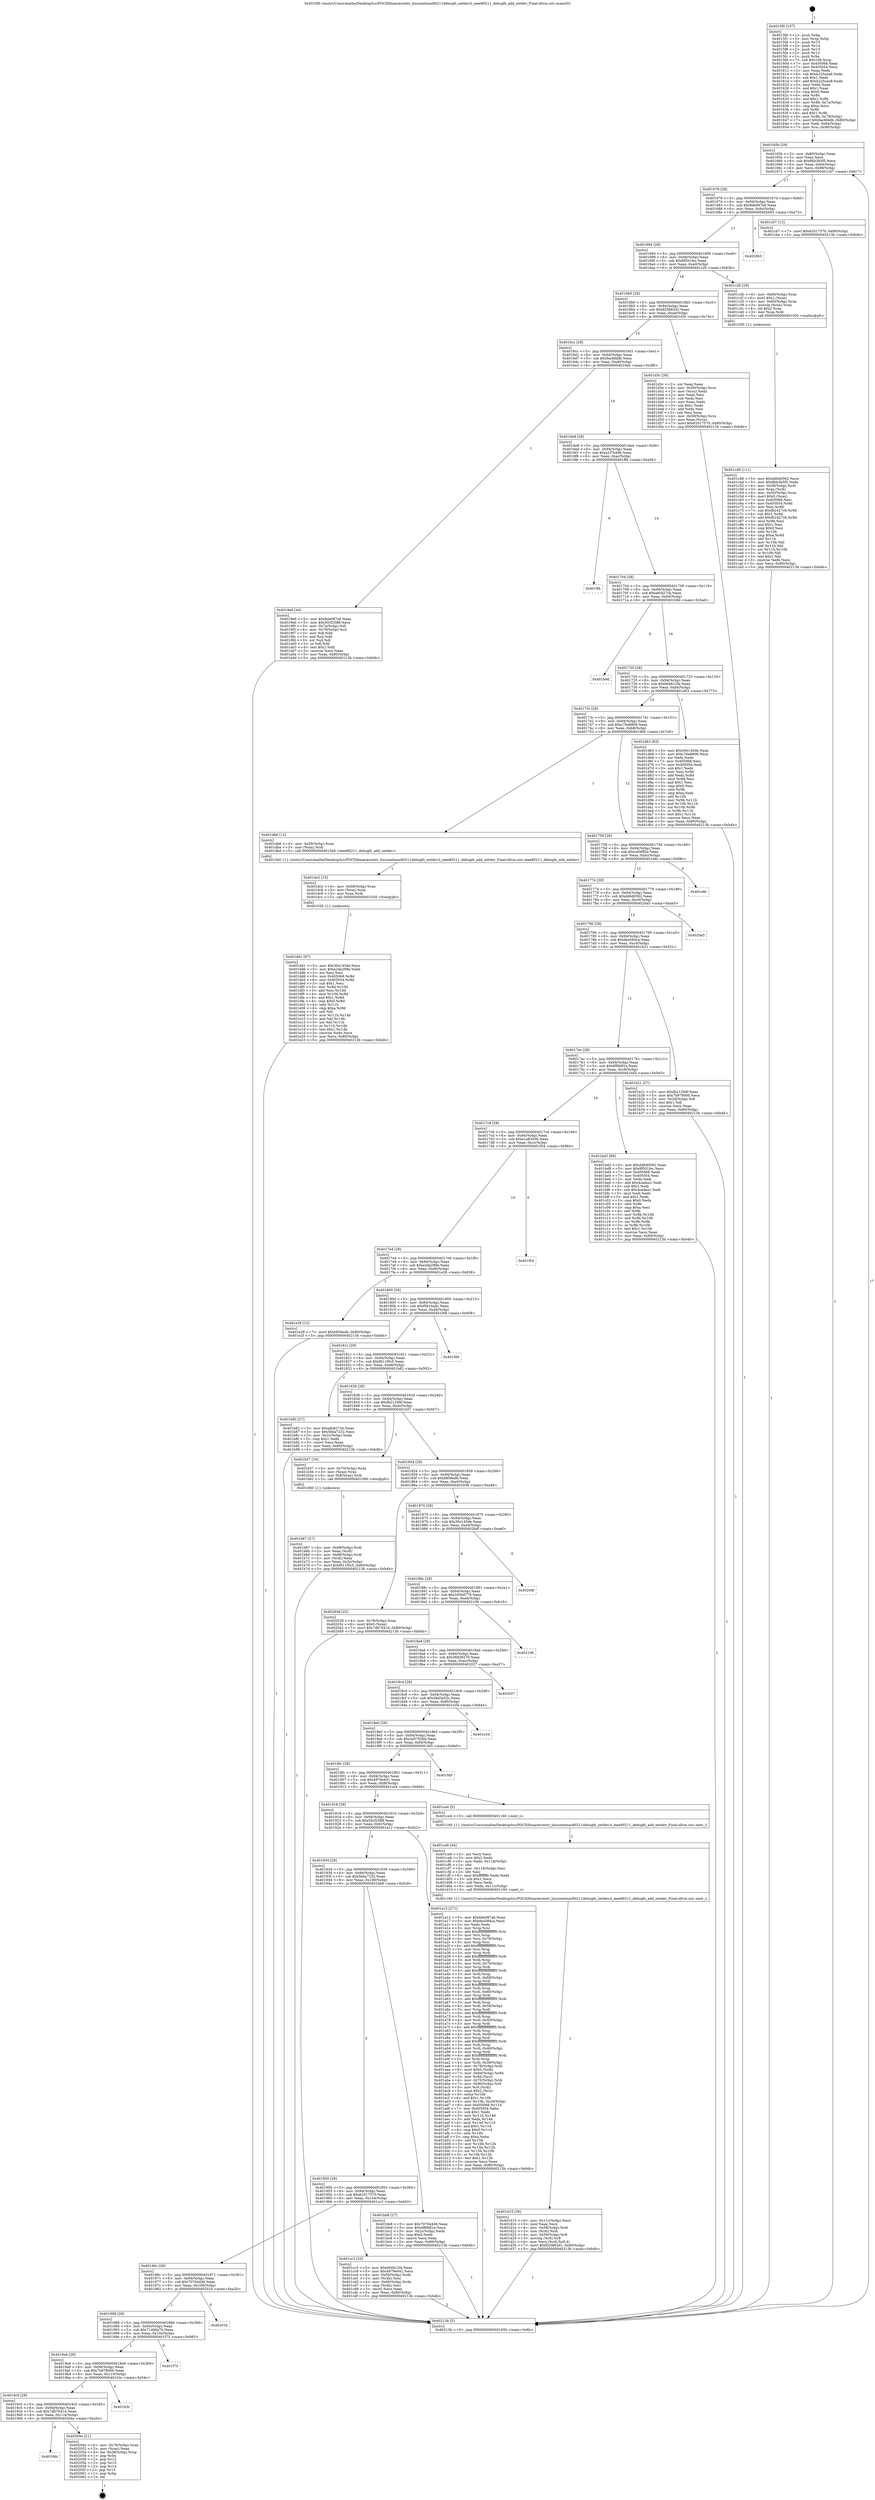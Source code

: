 digraph "0x4015f0" {
  label = "0x4015f0 (/mnt/c/Users/mathe/Desktop/tcc/POCII/binaries/extr_linuxnetmac80211debugfs_netdev.h_ieee80211_debugfs_add_netdev_Final-ollvm.out::main(0))"
  labelloc = "t"
  node[shape=record]

  Entry [label="",width=0.3,height=0.3,shape=circle,fillcolor=black,style=filled]
  "0x40165b" [label="{
     0x40165b [29]\l
     | [instrs]\l
     &nbsp;&nbsp;0x40165b \<+3\>: mov -0x80(%rbp),%eax\l
     &nbsp;&nbsp;0x40165e \<+2\>: mov %eax,%ecx\l
     &nbsp;&nbsp;0x401660 \<+6\>: sub $0x8bb3b5f5,%ecx\l
     &nbsp;&nbsp;0x401666 \<+6\>: mov %eax,-0x94(%rbp)\l
     &nbsp;&nbsp;0x40166c \<+6\>: mov %ecx,-0x98(%rbp)\l
     &nbsp;&nbsp;0x401672 \<+6\>: je 0000000000401cb7 \<main+0x6c7\>\l
  }"]
  "0x401cb7" [label="{
     0x401cb7 [12]\l
     | [instrs]\l
     &nbsp;&nbsp;0x401cb7 \<+7\>: movl $0x62017570,-0x80(%rbp)\l
     &nbsp;&nbsp;0x401cbe \<+5\>: jmp 000000000040213b \<main+0xb4b\>\l
  }"]
  "0x401678" [label="{
     0x401678 [28]\l
     | [instrs]\l
     &nbsp;&nbsp;0x401678 \<+5\>: jmp 000000000040167d \<main+0x8d\>\l
     &nbsp;&nbsp;0x40167d \<+6\>: mov -0x94(%rbp),%eax\l
     &nbsp;&nbsp;0x401683 \<+5\>: sub $0x8de087a6,%eax\l
     &nbsp;&nbsp;0x401688 \<+6\>: mov %eax,-0x9c(%rbp)\l
     &nbsp;&nbsp;0x40168e \<+6\>: je 0000000000402063 \<main+0xa73\>\l
  }"]
  Exit [label="",width=0.3,height=0.3,shape=circle,fillcolor=black,style=filled,peripheries=2]
  "0x402063" [label="{
     0x402063\l
  }", style=dashed]
  "0x401694" [label="{
     0x401694 [28]\l
     | [instrs]\l
     &nbsp;&nbsp;0x401694 \<+5\>: jmp 0000000000401699 \<main+0xa9\>\l
     &nbsp;&nbsp;0x401699 \<+6\>: mov -0x94(%rbp),%eax\l
     &nbsp;&nbsp;0x40169f \<+5\>: sub $0x8f501fec,%eax\l
     &nbsp;&nbsp;0x4016a4 \<+6\>: mov %eax,-0xa0(%rbp)\l
     &nbsp;&nbsp;0x4016aa \<+6\>: je 0000000000401c2b \<main+0x63b\>\l
  }"]
  "0x4019dc" [label="{
     0x4019dc\l
  }", style=dashed]
  "0x401c2b" [label="{
     0x401c2b [29]\l
     | [instrs]\l
     &nbsp;&nbsp;0x401c2b \<+4\>: mov -0x60(%rbp),%rax\l
     &nbsp;&nbsp;0x401c2f \<+6\>: movl $0x1,(%rax)\l
     &nbsp;&nbsp;0x401c35 \<+4\>: mov -0x60(%rbp),%rax\l
     &nbsp;&nbsp;0x401c39 \<+3\>: movslq (%rax),%rax\l
     &nbsp;&nbsp;0x401c3c \<+4\>: shl $0x2,%rax\l
     &nbsp;&nbsp;0x401c40 \<+3\>: mov %rax,%rdi\l
     &nbsp;&nbsp;0x401c43 \<+5\>: call 0000000000401050 \<malloc@plt\>\l
     | [calls]\l
     &nbsp;&nbsp;0x401050 \{1\} (unknown)\l
  }"]
  "0x4016b0" [label="{
     0x4016b0 [28]\l
     | [instrs]\l
     &nbsp;&nbsp;0x4016b0 \<+5\>: jmp 00000000004016b5 \<main+0xc5\>\l
     &nbsp;&nbsp;0x4016b5 \<+6\>: mov -0x94(%rbp),%eax\l
     &nbsp;&nbsp;0x4016bb \<+5\>: sub $0x925862d1,%eax\l
     &nbsp;&nbsp;0x4016c0 \<+6\>: mov %eax,-0xa4(%rbp)\l
     &nbsp;&nbsp;0x4016c6 \<+6\>: je 0000000000401d3c \<main+0x74c\>\l
  }"]
  "0x40204e" [label="{
     0x40204e [21]\l
     | [instrs]\l
     &nbsp;&nbsp;0x40204e \<+4\>: mov -0x78(%rbp),%rax\l
     &nbsp;&nbsp;0x402052 \<+2\>: mov (%rax),%eax\l
     &nbsp;&nbsp;0x402054 \<+4\>: lea -0x28(%rbp),%rsp\l
     &nbsp;&nbsp;0x402058 \<+1\>: pop %rbx\l
     &nbsp;&nbsp;0x402059 \<+2\>: pop %r12\l
     &nbsp;&nbsp;0x40205b \<+2\>: pop %r13\l
     &nbsp;&nbsp;0x40205d \<+2\>: pop %r14\l
     &nbsp;&nbsp;0x40205f \<+2\>: pop %r15\l
     &nbsp;&nbsp;0x402061 \<+1\>: pop %rbp\l
     &nbsp;&nbsp;0x402062 \<+1\>: ret\l
  }"]
  "0x401d3c" [label="{
     0x401d3c [39]\l
     | [instrs]\l
     &nbsp;&nbsp;0x401d3c \<+2\>: xor %eax,%eax\l
     &nbsp;&nbsp;0x401d3e \<+4\>: mov -0x50(%rbp),%rcx\l
     &nbsp;&nbsp;0x401d42 \<+2\>: mov (%rcx),%edx\l
     &nbsp;&nbsp;0x401d44 \<+2\>: mov %eax,%esi\l
     &nbsp;&nbsp;0x401d46 \<+2\>: sub %edx,%esi\l
     &nbsp;&nbsp;0x401d48 \<+2\>: mov %eax,%edx\l
     &nbsp;&nbsp;0x401d4a \<+3\>: sub $0x1,%edx\l
     &nbsp;&nbsp;0x401d4d \<+2\>: add %edx,%esi\l
     &nbsp;&nbsp;0x401d4f \<+2\>: sub %esi,%eax\l
     &nbsp;&nbsp;0x401d51 \<+4\>: mov -0x50(%rbp),%rcx\l
     &nbsp;&nbsp;0x401d55 \<+2\>: mov %eax,(%rcx)\l
     &nbsp;&nbsp;0x401d57 \<+7\>: movl $0x62017570,-0x80(%rbp)\l
     &nbsp;&nbsp;0x401d5e \<+5\>: jmp 000000000040213b \<main+0xb4b\>\l
  }"]
  "0x4016cc" [label="{
     0x4016cc [28]\l
     | [instrs]\l
     &nbsp;&nbsp;0x4016cc \<+5\>: jmp 00000000004016d1 \<main+0xe1\>\l
     &nbsp;&nbsp;0x4016d1 \<+6\>: mov -0x94(%rbp),%eax\l
     &nbsp;&nbsp;0x4016d7 \<+5\>: sub $0x9ac6fddb,%eax\l
     &nbsp;&nbsp;0x4016dc \<+6\>: mov %eax,-0xa8(%rbp)\l
     &nbsp;&nbsp;0x4016e2 \<+6\>: je 00000000004019e6 \<main+0x3f6\>\l
  }"]
  "0x4019c0" [label="{
     0x4019c0 [28]\l
     | [instrs]\l
     &nbsp;&nbsp;0x4019c0 \<+5\>: jmp 00000000004019c5 \<main+0x3d5\>\l
     &nbsp;&nbsp;0x4019c5 \<+6\>: mov -0x94(%rbp),%eax\l
     &nbsp;&nbsp;0x4019cb \<+5\>: sub $0x7db7041d,%eax\l
     &nbsp;&nbsp;0x4019d0 \<+6\>: mov %eax,-0x114(%rbp)\l
     &nbsp;&nbsp;0x4019d6 \<+6\>: je 000000000040204e \<main+0xa5e\>\l
  }"]
  "0x4019e6" [label="{
     0x4019e6 [44]\l
     | [instrs]\l
     &nbsp;&nbsp;0x4019e6 \<+5\>: mov $0x8de087a6,%eax\l
     &nbsp;&nbsp;0x4019eb \<+5\>: mov $0x50cf2588,%ecx\l
     &nbsp;&nbsp;0x4019f0 \<+3\>: mov -0x7a(%rbp),%dl\l
     &nbsp;&nbsp;0x4019f3 \<+4\>: mov -0x79(%rbp),%sil\l
     &nbsp;&nbsp;0x4019f7 \<+3\>: mov %dl,%dil\l
     &nbsp;&nbsp;0x4019fa \<+3\>: and %sil,%dil\l
     &nbsp;&nbsp;0x4019fd \<+3\>: xor %sil,%dl\l
     &nbsp;&nbsp;0x401a00 \<+3\>: or %dl,%dil\l
     &nbsp;&nbsp;0x401a03 \<+4\>: test $0x1,%dil\l
     &nbsp;&nbsp;0x401a07 \<+3\>: cmovne %ecx,%eax\l
     &nbsp;&nbsp;0x401a0a \<+3\>: mov %eax,-0x80(%rbp)\l
     &nbsp;&nbsp;0x401a0d \<+5\>: jmp 000000000040213b \<main+0xb4b\>\l
  }"]
  "0x4016e8" [label="{
     0x4016e8 [28]\l
     | [instrs]\l
     &nbsp;&nbsp;0x4016e8 \<+5\>: jmp 00000000004016ed \<main+0xfd\>\l
     &nbsp;&nbsp;0x4016ed \<+6\>: mov -0x94(%rbp),%eax\l
     &nbsp;&nbsp;0x4016f3 \<+5\>: sub $0xa1f7b49b,%eax\l
     &nbsp;&nbsp;0x4016f8 \<+6\>: mov %eax,-0xac(%rbp)\l
     &nbsp;&nbsp;0x4016fe \<+6\>: je 0000000000401ff4 \<main+0xa04\>\l
  }"]
  "0x40213b" [label="{
     0x40213b [5]\l
     | [instrs]\l
     &nbsp;&nbsp;0x40213b \<+5\>: jmp 000000000040165b \<main+0x6b\>\l
  }"]
  "0x4015f0" [label="{
     0x4015f0 [107]\l
     | [instrs]\l
     &nbsp;&nbsp;0x4015f0 \<+1\>: push %rbp\l
     &nbsp;&nbsp;0x4015f1 \<+3\>: mov %rsp,%rbp\l
     &nbsp;&nbsp;0x4015f4 \<+2\>: push %r15\l
     &nbsp;&nbsp;0x4015f6 \<+2\>: push %r14\l
     &nbsp;&nbsp;0x4015f8 \<+2\>: push %r13\l
     &nbsp;&nbsp;0x4015fa \<+2\>: push %r12\l
     &nbsp;&nbsp;0x4015fc \<+1\>: push %rbx\l
     &nbsp;&nbsp;0x4015fd \<+7\>: sub $0x108,%rsp\l
     &nbsp;&nbsp;0x401604 \<+7\>: mov 0x405068,%eax\l
     &nbsp;&nbsp;0x40160b \<+7\>: mov 0x405054,%ecx\l
     &nbsp;&nbsp;0x401612 \<+2\>: mov %eax,%edx\l
     &nbsp;&nbsp;0x401614 \<+6\>: sub $0xb225cea9,%edx\l
     &nbsp;&nbsp;0x40161a \<+3\>: sub $0x1,%edx\l
     &nbsp;&nbsp;0x40161d \<+6\>: add $0xb225cea9,%edx\l
     &nbsp;&nbsp;0x401623 \<+3\>: imul %edx,%eax\l
     &nbsp;&nbsp;0x401626 \<+3\>: and $0x1,%eax\l
     &nbsp;&nbsp;0x401629 \<+3\>: cmp $0x0,%eax\l
     &nbsp;&nbsp;0x40162c \<+4\>: sete %r8b\l
     &nbsp;&nbsp;0x401630 \<+4\>: and $0x1,%r8b\l
     &nbsp;&nbsp;0x401634 \<+4\>: mov %r8b,-0x7a(%rbp)\l
     &nbsp;&nbsp;0x401638 \<+3\>: cmp $0xa,%ecx\l
     &nbsp;&nbsp;0x40163b \<+4\>: setl %r8b\l
     &nbsp;&nbsp;0x40163f \<+4\>: and $0x1,%r8b\l
     &nbsp;&nbsp;0x401643 \<+4\>: mov %r8b,-0x79(%rbp)\l
     &nbsp;&nbsp;0x401647 \<+7\>: movl $0x9ac6fddb,-0x80(%rbp)\l
     &nbsp;&nbsp;0x40164e \<+6\>: mov %edi,-0x84(%rbp)\l
     &nbsp;&nbsp;0x401654 \<+7\>: mov %rsi,-0x90(%rbp)\l
  }"]
  "0x401b3c" [label="{
     0x401b3c\l
  }", style=dashed]
  "0x401ff4" [label="{
     0x401ff4\l
  }", style=dashed]
  "0x401704" [label="{
     0x401704 [28]\l
     | [instrs]\l
     &nbsp;&nbsp;0x401704 \<+5\>: jmp 0000000000401709 \<main+0x119\>\l
     &nbsp;&nbsp;0x401709 \<+6\>: mov -0x94(%rbp),%eax\l
     &nbsp;&nbsp;0x40170f \<+5\>: sub $0xa8cb27cb,%eax\l
     &nbsp;&nbsp;0x401714 \<+6\>: mov %eax,-0xb0(%rbp)\l
     &nbsp;&nbsp;0x40171a \<+6\>: je 0000000000401b9d \<main+0x5ad\>\l
  }"]
  "0x4019a4" [label="{
     0x4019a4 [28]\l
     | [instrs]\l
     &nbsp;&nbsp;0x4019a4 \<+5\>: jmp 00000000004019a9 \<main+0x3b9\>\l
     &nbsp;&nbsp;0x4019a9 \<+6\>: mov -0x94(%rbp),%eax\l
     &nbsp;&nbsp;0x4019af \<+5\>: sub $0x7b978000,%eax\l
     &nbsp;&nbsp;0x4019b4 \<+6\>: mov %eax,-0x110(%rbp)\l
     &nbsp;&nbsp;0x4019ba \<+6\>: je 0000000000401b3c \<main+0x54c\>\l
  }"]
  "0x401b9d" [label="{
     0x401b9d\l
  }", style=dashed]
  "0x401720" [label="{
     0x401720 [28]\l
     | [instrs]\l
     &nbsp;&nbsp;0x401720 \<+5\>: jmp 0000000000401725 \<main+0x135\>\l
     &nbsp;&nbsp;0x401725 \<+6\>: mov -0x94(%rbp),%eax\l
     &nbsp;&nbsp;0x40172b \<+5\>: sub $0xb64b12fa,%eax\l
     &nbsp;&nbsp;0x401730 \<+6\>: mov %eax,-0xb4(%rbp)\l
     &nbsp;&nbsp;0x401736 \<+6\>: je 0000000000401d63 \<main+0x773\>\l
  }"]
  "0x401f75" [label="{
     0x401f75\l
  }", style=dashed]
  "0x401d63" [label="{
     0x401d63 [83]\l
     | [instrs]\l
     &nbsp;&nbsp;0x401d63 \<+5\>: mov $0x30e145de,%eax\l
     &nbsp;&nbsp;0x401d68 \<+5\>: mov $0xc76a8806,%ecx\l
     &nbsp;&nbsp;0x401d6d \<+2\>: xor %edx,%edx\l
     &nbsp;&nbsp;0x401d6f \<+7\>: mov 0x405068,%esi\l
     &nbsp;&nbsp;0x401d76 \<+7\>: mov 0x405054,%edi\l
     &nbsp;&nbsp;0x401d7d \<+3\>: sub $0x1,%edx\l
     &nbsp;&nbsp;0x401d80 \<+3\>: mov %esi,%r8d\l
     &nbsp;&nbsp;0x401d83 \<+3\>: add %edx,%r8d\l
     &nbsp;&nbsp;0x401d86 \<+4\>: imul %r8d,%esi\l
     &nbsp;&nbsp;0x401d8a \<+3\>: and $0x1,%esi\l
     &nbsp;&nbsp;0x401d8d \<+3\>: cmp $0x0,%esi\l
     &nbsp;&nbsp;0x401d90 \<+4\>: sete %r9b\l
     &nbsp;&nbsp;0x401d94 \<+3\>: cmp $0xa,%edi\l
     &nbsp;&nbsp;0x401d97 \<+4\>: setl %r10b\l
     &nbsp;&nbsp;0x401d9b \<+3\>: mov %r9b,%r11b\l
     &nbsp;&nbsp;0x401d9e \<+3\>: and %r10b,%r11b\l
     &nbsp;&nbsp;0x401da1 \<+3\>: xor %r10b,%r9b\l
     &nbsp;&nbsp;0x401da4 \<+3\>: or %r9b,%r11b\l
     &nbsp;&nbsp;0x401da7 \<+4\>: test $0x1,%r11b\l
     &nbsp;&nbsp;0x401dab \<+3\>: cmovne %ecx,%eax\l
     &nbsp;&nbsp;0x401dae \<+3\>: mov %eax,-0x80(%rbp)\l
     &nbsp;&nbsp;0x401db1 \<+5\>: jmp 000000000040213b \<main+0xb4b\>\l
  }"]
  "0x40173c" [label="{
     0x40173c [28]\l
     | [instrs]\l
     &nbsp;&nbsp;0x40173c \<+5\>: jmp 0000000000401741 \<main+0x151\>\l
     &nbsp;&nbsp;0x401741 \<+6\>: mov -0x94(%rbp),%eax\l
     &nbsp;&nbsp;0x401747 \<+5\>: sub $0xc76a8806,%eax\l
     &nbsp;&nbsp;0x40174c \<+6\>: mov %eax,-0xb8(%rbp)\l
     &nbsp;&nbsp;0x401752 \<+6\>: je 0000000000401db6 \<main+0x7c6\>\l
  }"]
  "0x401988" [label="{
     0x401988 [28]\l
     | [instrs]\l
     &nbsp;&nbsp;0x401988 \<+5\>: jmp 000000000040198d \<main+0x39d\>\l
     &nbsp;&nbsp;0x40198d \<+6\>: mov -0x94(%rbp),%eax\l
     &nbsp;&nbsp;0x401993 \<+5\>: sub $0x71490a7b,%eax\l
     &nbsp;&nbsp;0x401998 \<+6\>: mov %eax,-0x10c(%rbp)\l
     &nbsp;&nbsp;0x40199e \<+6\>: je 0000000000401f75 \<main+0x985\>\l
  }"]
  "0x401db6" [label="{
     0x401db6 [12]\l
     | [instrs]\l
     &nbsp;&nbsp;0x401db6 \<+4\>: mov -0x58(%rbp),%rax\l
     &nbsp;&nbsp;0x401dba \<+3\>: mov (%rax),%rdi\l
     &nbsp;&nbsp;0x401dbd \<+5\>: call 00000000004015e0 \<ieee80211_debugfs_add_netdev\>\l
     | [calls]\l
     &nbsp;&nbsp;0x4015e0 \{1\} (/mnt/c/Users/mathe/Desktop/tcc/POCII/binaries/extr_linuxnetmac80211debugfs_netdev.h_ieee80211_debugfs_add_netdev_Final-ollvm.out::ieee80211_debugfs_add_netdev)\l
  }"]
  "0x401758" [label="{
     0x401758 [28]\l
     | [instrs]\l
     &nbsp;&nbsp;0x401758 \<+5\>: jmp 000000000040175d \<main+0x16d\>\l
     &nbsp;&nbsp;0x40175d \<+6\>: mov -0x94(%rbp),%eax\l
     &nbsp;&nbsp;0x401763 \<+5\>: sub $0xce56ff2e,%eax\l
     &nbsp;&nbsp;0x401768 \<+6\>: mov %eax,-0xbc(%rbp)\l
     &nbsp;&nbsp;0x40176e \<+6\>: je 0000000000401e8c \<main+0x89c\>\l
  }"]
  "0x40201b" [label="{
     0x40201b\l
  }", style=dashed]
  "0x401e8c" [label="{
     0x401e8c\l
  }", style=dashed]
  "0x401774" [label="{
     0x401774 [28]\l
     | [instrs]\l
     &nbsp;&nbsp;0x401774 \<+5\>: jmp 0000000000401779 \<main+0x189\>\l
     &nbsp;&nbsp;0x401779 \<+6\>: mov -0x94(%rbp),%eax\l
     &nbsp;&nbsp;0x40177f \<+5\>: sub $0xdd6d0562,%eax\l
     &nbsp;&nbsp;0x401784 \<+6\>: mov %eax,-0xc0(%rbp)\l
     &nbsp;&nbsp;0x40178a \<+6\>: je 00000000004020a5 \<main+0xab5\>\l
  }"]
  "0x401dd1" [label="{
     0x401dd1 [87]\l
     | [instrs]\l
     &nbsp;&nbsp;0x401dd1 \<+5\>: mov $0x30e145de,%ecx\l
     &nbsp;&nbsp;0x401dd6 \<+5\>: mov $0xe2da299e,%edx\l
     &nbsp;&nbsp;0x401ddb \<+2\>: xor %esi,%esi\l
     &nbsp;&nbsp;0x401ddd \<+8\>: mov 0x405068,%r8d\l
     &nbsp;&nbsp;0x401de5 \<+8\>: mov 0x405054,%r9d\l
     &nbsp;&nbsp;0x401ded \<+3\>: sub $0x1,%esi\l
     &nbsp;&nbsp;0x401df0 \<+3\>: mov %r8d,%r10d\l
     &nbsp;&nbsp;0x401df3 \<+3\>: add %esi,%r10d\l
     &nbsp;&nbsp;0x401df6 \<+4\>: imul %r10d,%r8d\l
     &nbsp;&nbsp;0x401dfa \<+4\>: and $0x1,%r8d\l
     &nbsp;&nbsp;0x401dfe \<+4\>: cmp $0x0,%r8d\l
     &nbsp;&nbsp;0x401e02 \<+4\>: sete %r11b\l
     &nbsp;&nbsp;0x401e06 \<+4\>: cmp $0xa,%r9d\l
     &nbsp;&nbsp;0x401e0a \<+3\>: setl %bl\l
     &nbsp;&nbsp;0x401e0d \<+3\>: mov %r11b,%r14b\l
     &nbsp;&nbsp;0x401e10 \<+3\>: and %bl,%r14b\l
     &nbsp;&nbsp;0x401e13 \<+3\>: xor %bl,%r11b\l
     &nbsp;&nbsp;0x401e16 \<+3\>: or %r11b,%r14b\l
     &nbsp;&nbsp;0x401e19 \<+4\>: test $0x1,%r14b\l
     &nbsp;&nbsp;0x401e1d \<+3\>: cmovne %edx,%ecx\l
     &nbsp;&nbsp;0x401e20 \<+3\>: mov %ecx,-0x80(%rbp)\l
     &nbsp;&nbsp;0x401e23 \<+5\>: jmp 000000000040213b \<main+0xb4b\>\l
  }"]
  "0x4020a5" [label="{
     0x4020a5\l
  }", style=dashed]
  "0x401790" [label="{
     0x401790 [28]\l
     | [instrs]\l
     &nbsp;&nbsp;0x401790 \<+5\>: jmp 0000000000401795 \<main+0x1a5\>\l
     &nbsp;&nbsp;0x401795 \<+6\>: mov -0x94(%rbp),%eax\l
     &nbsp;&nbsp;0x40179b \<+5\>: sub $0xdea584ca,%eax\l
     &nbsp;&nbsp;0x4017a0 \<+6\>: mov %eax,-0xc4(%rbp)\l
     &nbsp;&nbsp;0x4017a6 \<+6\>: je 0000000000401b21 \<main+0x531\>\l
  }"]
  "0x401dc2" [label="{
     0x401dc2 [15]\l
     | [instrs]\l
     &nbsp;&nbsp;0x401dc2 \<+4\>: mov -0x58(%rbp),%rax\l
     &nbsp;&nbsp;0x401dc6 \<+3\>: mov (%rax),%rax\l
     &nbsp;&nbsp;0x401dc9 \<+3\>: mov %rax,%rdi\l
     &nbsp;&nbsp;0x401dcc \<+5\>: call 0000000000401030 \<free@plt\>\l
     | [calls]\l
     &nbsp;&nbsp;0x401030 \{1\} (unknown)\l
  }"]
  "0x401b21" [label="{
     0x401b21 [27]\l
     | [instrs]\l
     &nbsp;&nbsp;0x401b21 \<+5\>: mov $0xfb21294f,%eax\l
     &nbsp;&nbsp;0x401b26 \<+5\>: mov $0x7b978000,%ecx\l
     &nbsp;&nbsp;0x401b2b \<+3\>: mov -0x2d(%rbp),%dl\l
     &nbsp;&nbsp;0x401b2e \<+3\>: test $0x1,%dl\l
     &nbsp;&nbsp;0x401b31 \<+3\>: cmovne %ecx,%eax\l
     &nbsp;&nbsp;0x401b34 \<+3\>: mov %eax,-0x80(%rbp)\l
     &nbsp;&nbsp;0x401b37 \<+5\>: jmp 000000000040213b \<main+0xb4b\>\l
  }"]
  "0x4017ac" [label="{
     0x4017ac [28]\l
     | [instrs]\l
     &nbsp;&nbsp;0x4017ac \<+5\>: jmp 00000000004017b1 \<main+0x1c1\>\l
     &nbsp;&nbsp;0x4017b1 \<+6\>: mov -0x94(%rbp),%eax\l
     &nbsp;&nbsp;0x4017b7 \<+5\>: sub $0xdf89df1e,%eax\l
     &nbsp;&nbsp;0x4017bc \<+6\>: mov %eax,-0xc8(%rbp)\l
     &nbsp;&nbsp;0x4017c2 \<+6\>: je 0000000000401bd3 \<main+0x5e3\>\l
  }"]
  "0x401d15" [label="{
     0x401d15 [39]\l
     | [instrs]\l
     &nbsp;&nbsp;0x401d15 \<+6\>: mov -0x11c(%rbp),%ecx\l
     &nbsp;&nbsp;0x401d1b \<+3\>: imul %eax,%ecx\l
     &nbsp;&nbsp;0x401d1e \<+4\>: mov -0x58(%rbp),%rdi\l
     &nbsp;&nbsp;0x401d22 \<+3\>: mov (%rdi),%rdi\l
     &nbsp;&nbsp;0x401d25 \<+4\>: mov -0x50(%rbp),%r8\l
     &nbsp;&nbsp;0x401d29 \<+3\>: movslq (%r8),%r8\l
     &nbsp;&nbsp;0x401d2c \<+4\>: mov %ecx,(%rdi,%r8,4)\l
     &nbsp;&nbsp;0x401d30 \<+7\>: movl $0x925862d1,-0x80(%rbp)\l
     &nbsp;&nbsp;0x401d37 \<+5\>: jmp 000000000040213b \<main+0xb4b\>\l
  }"]
  "0x401bd3" [label="{
     0x401bd3 [88]\l
     | [instrs]\l
     &nbsp;&nbsp;0x401bd3 \<+5\>: mov $0xdd6d0562,%eax\l
     &nbsp;&nbsp;0x401bd8 \<+5\>: mov $0x8f501fec,%ecx\l
     &nbsp;&nbsp;0x401bdd \<+7\>: mov 0x405068,%edx\l
     &nbsp;&nbsp;0x401be4 \<+7\>: mov 0x405054,%esi\l
     &nbsp;&nbsp;0x401beb \<+2\>: mov %edx,%edi\l
     &nbsp;&nbsp;0x401bed \<+6\>: add $0x4cadea1,%edi\l
     &nbsp;&nbsp;0x401bf3 \<+3\>: sub $0x1,%edi\l
     &nbsp;&nbsp;0x401bf6 \<+6\>: sub $0x4cadea1,%edi\l
     &nbsp;&nbsp;0x401bfc \<+3\>: imul %edi,%edx\l
     &nbsp;&nbsp;0x401bff \<+3\>: and $0x1,%edx\l
     &nbsp;&nbsp;0x401c02 \<+3\>: cmp $0x0,%edx\l
     &nbsp;&nbsp;0x401c05 \<+4\>: sete %r8b\l
     &nbsp;&nbsp;0x401c09 \<+3\>: cmp $0xa,%esi\l
     &nbsp;&nbsp;0x401c0c \<+4\>: setl %r9b\l
     &nbsp;&nbsp;0x401c10 \<+3\>: mov %r8b,%r10b\l
     &nbsp;&nbsp;0x401c13 \<+3\>: and %r9b,%r10b\l
     &nbsp;&nbsp;0x401c16 \<+3\>: xor %r9b,%r8b\l
     &nbsp;&nbsp;0x401c19 \<+3\>: or %r8b,%r10b\l
     &nbsp;&nbsp;0x401c1c \<+4\>: test $0x1,%r10b\l
     &nbsp;&nbsp;0x401c20 \<+3\>: cmovne %ecx,%eax\l
     &nbsp;&nbsp;0x401c23 \<+3\>: mov %eax,-0x80(%rbp)\l
     &nbsp;&nbsp;0x401c26 \<+5\>: jmp 000000000040213b \<main+0xb4b\>\l
  }"]
  "0x4017c8" [label="{
     0x4017c8 [28]\l
     | [instrs]\l
     &nbsp;&nbsp;0x4017c8 \<+5\>: jmp 00000000004017cd \<main+0x1dd\>\l
     &nbsp;&nbsp;0x4017cd \<+6\>: mov -0x94(%rbp),%eax\l
     &nbsp;&nbsp;0x4017d3 \<+5\>: sub $0xe1a83436,%eax\l
     &nbsp;&nbsp;0x4017d8 \<+6\>: mov %eax,-0xcc(%rbp)\l
     &nbsp;&nbsp;0x4017de \<+6\>: je 0000000000401f54 \<main+0x964\>\l
  }"]
  "0x401ce9" [label="{
     0x401ce9 [44]\l
     | [instrs]\l
     &nbsp;&nbsp;0x401ce9 \<+2\>: xor %ecx,%ecx\l
     &nbsp;&nbsp;0x401ceb \<+5\>: mov $0x2,%edx\l
     &nbsp;&nbsp;0x401cf0 \<+6\>: mov %edx,-0x118(%rbp)\l
     &nbsp;&nbsp;0x401cf6 \<+1\>: cltd\l
     &nbsp;&nbsp;0x401cf7 \<+6\>: mov -0x118(%rbp),%esi\l
     &nbsp;&nbsp;0x401cfd \<+2\>: idiv %esi\l
     &nbsp;&nbsp;0x401cff \<+6\>: imul $0xfffffffe,%edx,%edx\l
     &nbsp;&nbsp;0x401d05 \<+3\>: sub $0x1,%ecx\l
     &nbsp;&nbsp;0x401d08 \<+2\>: sub %ecx,%edx\l
     &nbsp;&nbsp;0x401d0a \<+6\>: mov %edx,-0x11c(%rbp)\l
     &nbsp;&nbsp;0x401d10 \<+5\>: call 0000000000401160 \<next_i\>\l
     | [calls]\l
     &nbsp;&nbsp;0x401160 \{1\} (/mnt/c/Users/mathe/Desktop/tcc/POCII/binaries/extr_linuxnetmac80211debugfs_netdev.h_ieee80211_debugfs_add_netdev_Final-ollvm.out::next_i)\l
  }"]
  "0x401f54" [label="{
     0x401f54\l
  }", style=dashed]
  "0x4017e4" [label="{
     0x4017e4 [28]\l
     | [instrs]\l
     &nbsp;&nbsp;0x4017e4 \<+5\>: jmp 00000000004017e9 \<main+0x1f9\>\l
     &nbsp;&nbsp;0x4017e9 \<+6\>: mov -0x94(%rbp),%eax\l
     &nbsp;&nbsp;0x4017ef \<+5\>: sub $0xe2da299e,%eax\l
     &nbsp;&nbsp;0x4017f4 \<+6\>: mov %eax,-0xd0(%rbp)\l
     &nbsp;&nbsp;0x4017fa \<+6\>: je 0000000000401e28 \<main+0x838\>\l
  }"]
  "0x40196c" [label="{
     0x40196c [28]\l
     | [instrs]\l
     &nbsp;&nbsp;0x40196c \<+5\>: jmp 0000000000401971 \<main+0x381\>\l
     &nbsp;&nbsp;0x401971 \<+6\>: mov -0x94(%rbp),%eax\l
     &nbsp;&nbsp;0x401977 \<+5\>: sub $0x70764446,%eax\l
     &nbsp;&nbsp;0x40197c \<+6\>: mov %eax,-0x108(%rbp)\l
     &nbsp;&nbsp;0x401982 \<+6\>: je 000000000040201b \<main+0xa2b\>\l
  }"]
  "0x401e28" [label="{
     0x401e28 [12]\l
     | [instrs]\l
     &nbsp;&nbsp;0x401e28 \<+7\>: movl $0xb856edb,-0x80(%rbp)\l
     &nbsp;&nbsp;0x401e2f \<+5\>: jmp 000000000040213b \<main+0xb4b\>\l
  }"]
  "0x401800" [label="{
     0x401800 [28]\l
     | [instrs]\l
     &nbsp;&nbsp;0x401800 \<+5\>: jmp 0000000000401805 \<main+0x215\>\l
     &nbsp;&nbsp;0x401805 \<+6\>: mov -0x94(%rbp),%eax\l
     &nbsp;&nbsp;0x40180b \<+5\>: sub $0xf5b16a4c,%eax\l
     &nbsp;&nbsp;0x401810 \<+6\>: mov %eax,-0xd4(%rbp)\l
     &nbsp;&nbsp;0x401816 \<+6\>: je 0000000000401f48 \<main+0x958\>\l
  }"]
  "0x401cc3" [label="{
     0x401cc3 [33]\l
     | [instrs]\l
     &nbsp;&nbsp;0x401cc3 \<+5\>: mov $0xb64b12fa,%eax\l
     &nbsp;&nbsp;0x401cc8 \<+5\>: mov $0x4979e441,%ecx\l
     &nbsp;&nbsp;0x401ccd \<+4\>: mov -0x50(%rbp),%rdx\l
     &nbsp;&nbsp;0x401cd1 \<+2\>: mov (%rdx),%esi\l
     &nbsp;&nbsp;0x401cd3 \<+4\>: mov -0x60(%rbp),%rdx\l
     &nbsp;&nbsp;0x401cd7 \<+2\>: cmp (%rdx),%esi\l
     &nbsp;&nbsp;0x401cd9 \<+3\>: cmovl %ecx,%eax\l
     &nbsp;&nbsp;0x401cdc \<+3\>: mov %eax,-0x80(%rbp)\l
     &nbsp;&nbsp;0x401cdf \<+5\>: jmp 000000000040213b \<main+0xb4b\>\l
  }"]
  "0x401f48" [label="{
     0x401f48\l
  }", style=dashed]
  "0x40181c" [label="{
     0x40181c [28]\l
     | [instrs]\l
     &nbsp;&nbsp;0x40181c \<+5\>: jmp 0000000000401821 \<main+0x231\>\l
     &nbsp;&nbsp;0x401821 \<+6\>: mov -0x94(%rbp),%eax\l
     &nbsp;&nbsp;0x401827 \<+5\>: sub $0xf611f0c5,%eax\l
     &nbsp;&nbsp;0x40182c \<+6\>: mov %eax,-0xd8(%rbp)\l
     &nbsp;&nbsp;0x401832 \<+6\>: je 0000000000401b82 \<main+0x592\>\l
  }"]
  "0x401c48" [label="{
     0x401c48 [111]\l
     | [instrs]\l
     &nbsp;&nbsp;0x401c48 \<+5\>: mov $0xdd6d0562,%ecx\l
     &nbsp;&nbsp;0x401c4d \<+5\>: mov $0x8bb3b5f5,%edx\l
     &nbsp;&nbsp;0x401c52 \<+4\>: mov -0x58(%rbp),%rdi\l
     &nbsp;&nbsp;0x401c56 \<+3\>: mov %rax,(%rdi)\l
     &nbsp;&nbsp;0x401c59 \<+4\>: mov -0x50(%rbp),%rax\l
     &nbsp;&nbsp;0x401c5d \<+6\>: movl $0x0,(%rax)\l
     &nbsp;&nbsp;0x401c63 \<+7\>: mov 0x405068,%esi\l
     &nbsp;&nbsp;0x401c6a \<+8\>: mov 0x405054,%r8d\l
     &nbsp;&nbsp;0x401c72 \<+3\>: mov %esi,%r9d\l
     &nbsp;&nbsp;0x401c75 \<+7\>: sub $0xfb2427c9,%r9d\l
     &nbsp;&nbsp;0x401c7c \<+4\>: sub $0x1,%r9d\l
     &nbsp;&nbsp;0x401c80 \<+7\>: add $0xfb2427c9,%r9d\l
     &nbsp;&nbsp;0x401c87 \<+4\>: imul %r9d,%esi\l
     &nbsp;&nbsp;0x401c8b \<+3\>: and $0x1,%esi\l
     &nbsp;&nbsp;0x401c8e \<+3\>: cmp $0x0,%esi\l
     &nbsp;&nbsp;0x401c91 \<+4\>: sete %r10b\l
     &nbsp;&nbsp;0x401c95 \<+4\>: cmp $0xa,%r8d\l
     &nbsp;&nbsp;0x401c99 \<+4\>: setl %r11b\l
     &nbsp;&nbsp;0x401c9d \<+3\>: mov %r10b,%bl\l
     &nbsp;&nbsp;0x401ca0 \<+3\>: and %r11b,%bl\l
     &nbsp;&nbsp;0x401ca3 \<+3\>: xor %r11b,%r10b\l
     &nbsp;&nbsp;0x401ca6 \<+3\>: or %r10b,%bl\l
     &nbsp;&nbsp;0x401ca9 \<+3\>: test $0x1,%bl\l
     &nbsp;&nbsp;0x401cac \<+3\>: cmovne %edx,%ecx\l
     &nbsp;&nbsp;0x401caf \<+3\>: mov %ecx,-0x80(%rbp)\l
     &nbsp;&nbsp;0x401cb2 \<+5\>: jmp 000000000040213b \<main+0xb4b\>\l
  }"]
  "0x401b82" [label="{
     0x401b82 [27]\l
     | [instrs]\l
     &nbsp;&nbsp;0x401b82 \<+5\>: mov $0xa8cb27cb,%eax\l
     &nbsp;&nbsp;0x401b87 \<+5\>: mov $0x5bba7232,%ecx\l
     &nbsp;&nbsp;0x401b8c \<+3\>: mov -0x2c(%rbp),%edx\l
     &nbsp;&nbsp;0x401b8f \<+3\>: cmp $0x1,%edx\l
     &nbsp;&nbsp;0x401b92 \<+3\>: cmovl %ecx,%eax\l
     &nbsp;&nbsp;0x401b95 \<+3\>: mov %eax,-0x80(%rbp)\l
     &nbsp;&nbsp;0x401b98 \<+5\>: jmp 000000000040213b \<main+0xb4b\>\l
  }"]
  "0x401838" [label="{
     0x401838 [28]\l
     | [instrs]\l
     &nbsp;&nbsp;0x401838 \<+5\>: jmp 000000000040183d \<main+0x24d\>\l
     &nbsp;&nbsp;0x40183d \<+6\>: mov -0x94(%rbp),%eax\l
     &nbsp;&nbsp;0x401843 \<+5\>: sub $0xfb21294f,%eax\l
     &nbsp;&nbsp;0x401848 \<+6\>: mov %eax,-0xdc(%rbp)\l
     &nbsp;&nbsp;0x40184e \<+6\>: je 0000000000401b57 \<main+0x567\>\l
  }"]
  "0x401950" [label="{
     0x401950 [28]\l
     | [instrs]\l
     &nbsp;&nbsp;0x401950 \<+5\>: jmp 0000000000401955 \<main+0x365\>\l
     &nbsp;&nbsp;0x401955 \<+6\>: mov -0x94(%rbp),%eax\l
     &nbsp;&nbsp;0x40195b \<+5\>: sub $0x62017570,%eax\l
     &nbsp;&nbsp;0x401960 \<+6\>: mov %eax,-0x104(%rbp)\l
     &nbsp;&nbsp;0x401966 \<+6\>: je 0000000000401cc3 \<main+0x6d3\>\l
  }"]
  "0x401b57" [label="{
     0x401b57 [16]\l
     | [instrs]\l
     &nbsp;&nbsp;0x401b57 \<+4\>: mov -0x70(%rbp),%rax\l
     &nbsp;&nbsp;0x401b5b \<+3\>: mov (%rax),%rax\l
     &nbsp;&nbsp;0x401b5e \<+4\>: mov 0x8(%rax),%rdi\l
     &nbsp;&nbsp;0x401b62 \<+5\>: call 0000000000401060 \<atoi@plt\>\l
     | [calls]\l
     &nbsp;&nbsp;0x401060 \{1\} (unknown)\l
  }"]
  "0x401854" [label="{
     0x401854 [28]\l
     | [instrs]\l
     &nbsp;&nbsp;0x401854 \<+5\>: jmp 0000000000401859 \<main+0x269\>\l
     &nbsp;&nbsp;0x401859 \<+6\>: mov -0x94(%rbp),%eax\l
     &nbsp;&nbsp;0x40185f \<+5\>: sub $0xb856edb,%eax\l
     &nbsp;&nbsp;0x401864 \<+6\>: mov %eax,-0xe0(%rbp)\l
     &nbsp;&nbsp;0x40186a \<+6\>: je 0000000000402038 \<main+0xa48\>\l
  }"]
  "0x401bb8" [label="{
     0x401bb8 [27]\l
     | [instrs]\l
     &nbsp;&nbsp;0x401bb8 \<+5\>: mov $0x70764446,%eax\l
     &nbsp;&nbsp;0x401bbd \<+5\>: mov $0xdf89df1e,%ecx\l
     &nbsp;&nbsp;0x401bc2 \<+3\>: mov -0x2c(%rbp),%edx\l
     &nbsp;&nbsp;0x401bc5 \<+3\>: cmp $0x0,%edx\l
     &nbsp;&nbsp;0x401bc8 \<+3\>: cmove %ecx,%eax\l
     &nbsp;&nbsp;0x401bcb \<+3\>: mov %eax,-0x80(%rbp)\l
     &nbsp;&nbsp;0x401bce \<+5\>: jmp 000000000040213b \<main+0xb4b\>\l
  }"]
  "0x402038" [label="{
     0x402038 [22]\l
     | [instrs]\l
     &nbsp;&nbsp;0x402038 \<+4\>: mov -0x78(%rbp),%rax\l
     &nbsp;&nbsp;0x40203c \<+6\>: movl $0x0,(%rax)\l
     &nbsp;&nbsp;0x402042 \<+7\>: movl $0x7db7041d,-0x80(%rbp)\l
     &nbsp;&nbsp;0x402049 \<+5\>: jmp 000000000040213b \<main+0xb4b\>\l
  }"]
  "0x401870" [label="{
     0x401870 [28]\l
     | [instrs]\l
     &nbsp;&nbsp;0x401870 \<+5\>: jmp 0000000000401875 \<main+0x285\>\l
     &nbsp;&nbsp;0x401875 \<+6\>: mov -0x94(%rbp),%eax\l
     &nbsp;&nbsp;0x40187b \<+5\>: sub $0x30e145de,%eax\l
     &nbsp;&nbsp;0x401880 \<+6\>: mov %eax,-0xe4(%rbp)\l
     &nbsp;&nbsp;0x401886 \<+6\>: je 00000000004020df \<main+0xaef\>\l
  }"]
  "0x401b67" [label="{
     0x401b67 [27]\l
     | [instrs]\l
     &nbsp;&nbsp;0x401b67 \<+4\>: mov -0x68(%rbp),%rdi\l
     &nbsp;&nbsp;0x401b6b \<+2\>: mov %eax,(%rdi)\l
     &nbsp;&nbsp;0x401b6d \<+4\>: mov -0x68(%rbp),%rdi\l
     &nbsp;&nbsp;0x401b71 \<+2\>: mov (%rdi),%eax\l
     &nbsp;&nbsp;0x401b73 \<+3\>: mov %eax,-0x2c(%rbp)\l
     &nbsp;&nbsp;0x401b76 \<+7\>: movl $0xf611f0c5,-0x80(%rbp)\l
     &nbsp;&nbsp;0x401b7d \<+5\>: jmp 000000000040213b \<main+0xb4b\>\l
  }"]
  "0x4020df" [label="{
     0x4020df\l
  }", style=dashed]
  "0x40188c" [label="{
     0x40188c [28]\l
     | [instrs]\l
     &nbsp;&nbsp;0x40188c \<+5\>: jmp 0000000000401891 \<main+0x2a1\>\l
     &nbsp;&nbsp;0x401891 \<+6\>: mov -0x94(%rbp),%eax\l
     &nbsp;&nbsp;0x401897 \<+5\>: sub $0x3500d778,%eax\l
     &nbsp;&nbsp;0x40189c \<+6\>: mov %eax,-0xe8(%rbp)\l
     &nbsp;&nbsp;0x4018a2 \<+6\>: je 0000000000402106 \<main+0xb16\>\l
  }"]
  "0x401934" [label="{
     0x401934 [28]\l
     | [instrs]\l
     &nbsp;&nbsp;0x401934 \<+5\>: jmp 0000000000401939 \<main+0x349\>\l
     &nbsp;&nbsp;0x401939 \<+6\>: mov -0x94(%rbp),%eax\l
     &nbsp;&nbsp;0x40193f \<+5\>: sub $0x5bba7232,%eax\l
     &nbsp;&nbsp;0x401944 \<+6\>: mov %eax,-0x100(%rbp)\l
     &nbsp;&nbsp;0x40194a \<+6\>: je 0000000000401bb8 \<main+0x5c8\>\l
  }"]
  "0x402106" [label="{
     0x402106\l
  }", style=dashed]
  "0x4018a8" [label="{
     0x4018a8 [28]\l
     | [instrs]\l
     &nbsp;&nbsp;0x4018a8 \<+5\>: jmp 00000000004018ad \<main+0x2bd\>\l
     &nbsp;&nbsp;0x4018ad \<+6\>: mov -0x94(%rbp),%eax\l
     &nbsp;&nbsp;0x4018b3 \<+5\>: sub $0x36838270,%eax\l
     &nbsp;&nbsp;0x4018b8 \<+6\>: mov %eax,-0xec(%rbp)\l
     &nbsp;&nbsp;0x4018be \<+6\>: je 0000000000402027 \<main+0xa37\>\l
  }"]
  "0x401a12" [label="{
     0x401a12 [271]\l
     | [instrs]\l
     &nbsp;&nbsp;0x401a12 \<+5\>: mov $0x8de087a6,%eax\l
     &nbsp;&nbsp;0x401a17 \<+5\>: mov $0xdea584ca,%ecx\l
     &nbsp;&nbsp;0x401a1c \<+2\>: xor %edx,%edx\l
     &nbsp;&nbsp;0x401a1e \<+3\>: mov %rsp,%rsi\l
     &nbsp;&nbsp;0x401a21 \<+4\>: add $0xfffffffffffffff0,%rsi\l
     &nbsp;&nbsp;0x401a25 \<+3\>: mov %rsi,%rsp\l
     &nbsp;&nbsp;0x401a28 \<+4\>: mov %rsi,-0x78(%rbp)\l
     &nbsp;&nbsp;0x401a2c \<+3\>: mov %rsp,%rsi\l
     &nbsp;&nbsp;0x401a2f \<+4\>: add $0xfffffffffffffff0,%rsi\l
     &nbsp;&nbsp;0x401a33 \<+3\>: mov %rsi,%rsp\l
     &nbsp;&nbsp;0x401a36 \<+3\>: mov %rsp,%rdi\l
     &nbsp;&nbsp;0x401a39 \<+4\>: add $0xfffffffffffffff0,%rdi\l
     &nbsp;&nbsp;0x401a3d \<+3\>: mov %rdi,%rsp\l
     &nbsp;&nbsp;0x401a40 \<+4\>: mov %rdi,-0x70(%rbp)\l
     &nbsp;&nbsp;0x401a44 \<+3\>: mov %rsp,%rdi\l
     &nbsp;&nbsp;0x401a47 \<+4\>: add $0xfffffffffffffff0,%rdi\l
     &nbsp;&nbsp;0x401a4b \<+3\>: mov %rdi,%rsp\l
     &nbsp;&nbsp;0x401a4e \<+4\>: mov %rdi,-0x68(%rbp)\l
     &nbsp;&nbsp;0x401a52 \<+3\>: mov %rsp,%rdi\l
     &nbsp;&nbsp;0x401a55 \<+4\>: add $0xfffffffffffffff0,%rdi\l
     &nbsp;&nbsp;0x401a59 \<+3\>: mov %rdi,%rsp\l
     &nbsp;&nbsp;0x401a5c \<+4\>: mov %rdi,-0x60(%rbp)\l
     &nbsp;&nbsp;0x401a60 \<+3\>: mov %rsp,%rdi\l
     &nbsp;&nbsp;0x401a63 \<+4\>: add $0xfffffffffffffff0,%rdi\l
     &nbsp;&nbsp;0x401a67 \<+3\>: mov %rdi,%rsp\l
     &nbsp;&nbsp;0x401a6a \<+4\>: mov %rdi,-0x58(%rbp)\l
     &nbsp;&nbsp;0x401a6e \<+3\>: mov %rsp,%rdi\l
     &nbsp;&nbsp;0x401a71 \<+4\>: add $0xfffffffffffffff0,%rdi\l
     &nbsp;&nbsp;0x401a75 \<+3\>: mov %rdi,%rsp\l
     &nbsp;&nbsp;0x401a78 \<+4\>: mov %rdi,-0x50(%rbp)\l
     &nbsp;&nbsp;0x401a7c \<+3\>: mov %rsp,%rdi\l
     &nbsp;&nbsp;0x401a7f \<+4\>: add $0xfffffffffffffff0,%rdi\l
     &nbsp;&nbsp;0x401a83 \<+3\>: mov %rdi,%rsp\l
     &nbsp;&nbsp;0x401a86 \<+4\>: mov %rdi,-0x48(%rbp)\l
     &nbsp;&nbsp;0x401a8a \<+3\>: mov %rsp,%rdi\l
     &nbsp;&nbsp;0x401a8d \<+4\>: add $0xfffffffffffffff0,%rdi\l
     &nbsp;&nbsp;0x401a91 \<+3\>: mov %rdi,%rsp\l
     &nbsp;&nbsp;0x401a94 \<+4\>: mov %rdi,-0x40(%rbp)\l
     &nbsp;&nbsp;0x401a98 \<+3\>: mov %rsp,%rdi\l
     &nbsp;&nbsp;0x401a9b \<+4\>: add $0xfffffffffffffff0,%rdi\l
     &nbsp;&nbsp;0x401a9f \<+3\>: mov %rdi,%rsp\l
     &nbsp;&nbsp;0x401aa2 \<+4\>: mov %rdi,-0x38(%rbp)\l
     &nbsp;&nbsp;0x401aa6 \<+4\>: mov -0x78(%rbp),%rdi\l
     &nbsp;&nbsp;0x401aaa \<+6\>: movl $0x0,(%rdi)\l
     &nbsp;&nbsp;0x401ab0 \<+7\>: mov -0x84(%rbp),%r8d\l
     &nbsp;&nbsp;0x401ab7 \<+3\>: mov %r8d,(%rsi)\l
     &nbsp;&nbsp;0x401aba \<+4\>: mov -0x70(%rbp),%rdi\l
     &nbsp;&nbsp;0x401abe \<+7\>: mov -0x90(%rbp),%r9\l
     &nbsp;&nbsp;0x401ac5 \<+3\>: mov %r9,(%rdi)\l
     &nbsp;&nbsp;0x401ac8 \<+3\>: cmpl $0x2,(%rsi)\l
     &nbsp;&nbsp;0x401acb \<+4\>: setne %r10b\l
     &nbsp;&nbsp;0x401acf \<+4\>: and $0x1,%r10b\l
     &nbsp;&nbsp;0x401ad3 \<+4\>: mov %r10b,-0x2d(%rbp)\l
     &nbsp;&nbsp;0x401ad7 \<+8\>: mov 0x405068,%r11d\l
     &nbsp;&nbsp;0x401adf \<+7\>: mov 0x405054,%ebx\l
     &nbsp;&nbsp;0x401ae6 \<+3\>: sub $0x1,%edx\l
     &nbsp;&nbsp;0x401ae9 \<+3\>: mov %r11d,%r14d\l
     &nbsp;&nbsp;0x401aec \<+3\>: add %edx,%r14d\l
     &nbsp;&nbsp;0x401aef \<+4\>: imul %r14d,%r11d\l
     &nbsp;&nbsp;0x401af3 \<+4\>: and $0x1,%r11d\l
     &nbsp;&nbsp;0x401af7 \<+4\>: cmp $0x0,%r11d\l
     &nbsp;&nbsp;0x401afb \<+4\>: sete %r10b\l
     &nbsp;&nbsp;0x401aff \<+3\>: cmp $0xa,%ebx\l
     &nbsp;&nbsp;0x401b02 \<+4\>: setl %r15b\l
     &nbsp;&nbsp;0x401b06 \<+3\>: mov %r10b,%r12b\l
     &nbsp;&nbsp;0x401b09 \<+3\>: and %r15b,%r12b\l
     &nbsp;&nbsp;0x401b0c \<+3\>: xor %r15b,%r10b\l
     &nbsp;&nbsp;0x401b0f \<+3\>: or %r10b,%r12b\l
     &nbsp;&nbsp;0x401b12 \<+4\>: test $0x1,%r12b\l
     &nbsp;&nbsp;0x401b16 \<+3\>: cmovne %ecx,%eax\l
     &nbsp;&nbsp;0x401b19 \<+3\>: mov %eax,-0x80(%rbp)\l
     &nbsp;&nbsp;0x401b1c \<+5\>: jmp 000000000040213b \<main+0xb4b\>\l
  }"]
  "0x402027" [label="{
     0x402027\l
  }", style=dashed]
  "0x4018c4" [label="{
     0x4018c4 [28]\l
     | [instrs]\l
     &nbsp;&nbsp;0x4018c4 \<+5\>: jmp 00000000004018c9 \<main+0x2d9\>\l
     &nbsp;&nbsp;0x4018c9 \<+6\>: mov -0x94(%rbp),%eax\l
     &nbsp;&nbsp;0x4018cf \<+5\>: sub $0x38d3a52c,%eax\l
     &nbsp;&nbsp;0x4018d4 \<+6\>: mov %eax,-0xf0(%rbp)\l
     &nbsp;&nbsp;0x4018da \<+6\>: je 0000000000401e34 \<main+0x844\>\l
  }"]
  "0x401918" [label="{
     0x401918 [28]\l
     | [instrs]\l
     &nbsp;&nbsp;0x401918 \<+5\>: jmp 000000000040191d \<main+0x32d\>\l
     &nbsp;&nbsp;0x40191d \<+6\>: mov -0x94(%rbp),%eax\l
     &nbsp;&nbsp;0x401923 \<+5\>: sub $0x50cf2588,%eax\l
     &nbsp;&nbsp;0x401928 \<+6\>: mov %eax,-0xfc(%rbp)\l
     &nbsp;&nbsp;0x40192e \<+6\>: je 0000000000401a12 \<main+0x422\>\l
  }"]
  "0x401e34" [label="{
     0x401e34\l
  }", style=dashed]
  "0x4018e0" [label="{
     0x4018e0 [28]\l
     | [instrs]\l
     &nbsp;&nbsp;0x4018e0 \<+5\>: jmp 00000000004018e5 \<main+0x2f5\>\l
     &nbsp;&nbsp;0x4018e5 \<+6\>: mov -0x94(%rbp),%eax\l
     &nbsp;&nbsp;0x4018eb \<+5\>: sub $0x3a5765bd,%eax\l
     &nbsp;&nbsp;0x4018f0 \<+6\>: mov %eax,-0xf4(%rbp)\l
     &nbsp;&nbsp;0x4018f6 \<+6\>: je 0000000000401fd5 \<main+0x9e5\>\l
  }"]
  "0x401ce4" [label="{
     0x401ce4 [5]\l
     | [instrs]\l
     &nbsp;&nbsp;0x401ce4 \<+5\>: call 0000000000401160 \<next_i\>\l
     | [calls]\l
     &nbsp;&nbsp;0x401160 \{1\} (/mnt/c/Users/mathe/Desktop/tcc/POCII/binaries/extr_linuxnetmac80211debugfs_netdev.h_ieee80211_debugfs_add_netdev_Final-ollvm.out::next_i)\l
  }"]
  "0x401fd5" [label="{
     0x401fd5\l
  }", style=dashed]
  "0x4018fc" [label="{
     0x4018fc [28]\l
     | [instrs]\l
     &nbsp;&nbsp;0x4018fc \<+5\>: jmp 0000000000401901 \<main+0x311\>\l
     &nbsp;&nbsp;0x401901 \<+6\>: mov -0x94(%rbp),%eax\l
     &nbsp;&nbsp;0x401907 \<+5\>: sub $0x4979e441,%eax\l
     &nbsp;&nbsp;0x40190c \<+6\>: mov %eax,-0xf8(%rbp)\l
     &nbsp;&nbsp;0x401912 \<+6\>: je 0000000000401ce4 \<main+0x6f4\>\l
  }"]
  Entry -> "0x4015f0" [label=" 1"]
  "0x40165b" -> "0x401cb7" [label=" 1"]
  "0x40165b" -> "0x401678" [label=" 17"]
  "0x40204e" -> Exit [label=" 1"]
  "0x401678" -> "0x402063" [label=" 0"]
  "0x401678" -> "0x401694" [label=" 17"]
  "0x4019c0" -> "0x4019dc" [label=" 0"]
  "0x401694" -> "0x401c2b" [label=" 1"]
  "0x401694" -> "0x4016b0" [label=" 16"]
  "0x4019c0" -> "0x40204e" [label=" 1"]
  "0x4016b0" -> "0x401d3c" [label=" 1"]
  "0x4016b0" -> "0x4016cc" [label=" 15"]
  "0x4019a4" -> "0x4019c0" [label=" 1"]
  "0x4016cc" -> "0x4019e6" [label=" 1"]
  "0x4016cc" -> "0x4016e8" [label=" 14"]
  "0x4019e6" -> "0x40213b" [label=" 1"]
  "0x4015f0" -> "0x40165b" [label=" 1"]
  "0x40213b" -> "0x40165b" [label=" 17"]
  "0x4019a4" -> "0x401b3c" [label=" 0"]
  "0x4016e8" -> "0x401ff4" [label=" 0"]
  "0x4016e8" -> "0x401704" [label=" 14"]
  "0x401988" -> "0x4019a4" [label=" 1"]
  "0x401704" -> "0x401b9d" [label=" 0"]
  "0x401704" -> "0x401720" [label=" 14"]
  "0x401988" -> "0x401f75" [label=" 0"]
  "0x401720" -> "0x401d63" [label=" 1"]
  "0x401720" -> "0x40173c" [label=" 13"]
  "0x40196c" -> "0x401988" [label=" 1"]
  "0x40173c" -> "0x401db6" [label=" 1"]
  "0x40173c" -> "0x401758" [label=" 12"]
  "0x40196c" -> "0x40201b" [label=" 0"]
  "0x401758" -> "0x401e8c" [label=" 0"]
  "0x401758" -> "0x401774" [label=" 12"]
  "0x402038" -> "0x40213b" [label=" 1"]
  "0x401774" -> "0x4020a5" [label=" 0"]
  "0x401774" -> "0x401790" [label=" 12"]
  "0x401e28" -> "0x40213b" [label=" 1"]
  "0x401790" -> "0x401b21" [label=" 1"]
  "0x401790" -> "0x4017ac" [label=" 11"]
  "0x401dd1" -> "0x40213b" [label=" 1"]
  "0x4017ac" -> "0x401bd3" [label=" 1"]
  "0x4017ac" -> "0x4017c8" [label=" 10"]
  "0x401dc2" -> "0x401dd1" [label=" 1"]
  "0x4017c8" -> "0x401f54" [label=" 0"]
  "0x4017c8" -> "0x4017e4" [label=" 10"]
  "0x401db6" -> "0x401dc2" [label=" 1"]
  "0x4017e4" -> "0x401e28" [label=" 1"]
  "0x4017e4" -> "0x401800" [label=" 9"]
  "0x401d63" -> "0x40213b" [label=" 1"]
  "0x401800" -> "0x401f48" [label=" 0"]
  "0x401800" -> "0x40181c" [label=" 9"]
  "0x401d3c" -> "0x40213b" [label=" 1"]
  "0x40181c" -> "0x401b82" [label=" 1"]
  "0x40181c" -> "0x401838" [label=" 8"]
  "0x401ce9" -> "0x401d15" [label=" 1"]
  "0x401838" -> "0x401b57" [label=" 1"]
  "0x401838" -> "0x401854" [label=" 7"]
  "0x401ce4" -> "0x401ce9" [label=" 1"]
  "0x401854" -> "0x402038" [label=" 1"]
  "0x401854" -> "0x401870" [label=" 6"]
  "0x401cc3" -> "0x40213b" [label=" 2"]
  "0x401870" -> "0x4020df" [label=" 0"]
  "0x401870" -> "0x40188c" [label=" 6"]
  "0x401950" -> "0x401cc3" [label=" 2"]
  "0x40188c" -> "0x402106" [label=" 0"]
  "0x40188c" -> "0x4018a8" [label=" 6"]
  "0x401cb7" -> "0x40213b" [label=" 1"]
  "0x4018a8" -> "0x402027" [label=" 0"]
  "0x4018a8" -> "0x4018c4" [label=" 6"]
  "0x401c48" -> "0x40213b" [label=" 1"]
  "0x4018c4" -> "0x401e34" [label=" 0"]
  "0x4018c4" -> "0x4018e0" [label=" 6"]
  "0x401bd3" -> "0x40213b" [label=" 1"]
  "0x4018e0" -> "0x401fd5" [label=" 0"]
  "0x4018e0" -> "0x4018fc" [label=" 6"]
  "0x401bb8" -> "0x40213b" [label=" 1"]
  "0x4018fc" -> "0x401ce4" [label=" 1"]
  "0x4018fc" -> "0x401918" [label=" 5"]
  "0x401c2b" -> "0x401c48" [label=" 1"]
  "0x401918" -> "0x401a12" [label=" 1"]
  "0x401918" -> "0x401934" [label=" 4"]
  "0x401d15" -> "0x40213b" [label=" 1"]
  "0x401a12" -> "0x40213b" [label=" 1"]
  "0x401b21" -> "0x40213b" [label=" 1"]
  "0x401b57" -> "0x401b67" [label=" 1"]
  "0x401b67" -> "0x40213b" [label=" 1"]
  "0x401b82" -> "0x40213b" [label=" 1"]
  "0x401950" -> "0x40196c" [label=" 1"]
  "0x401934" -> "0x401bb8" [label=" 1"]
  "0x401934" -> "0x401950" [label=" 3"]
}
